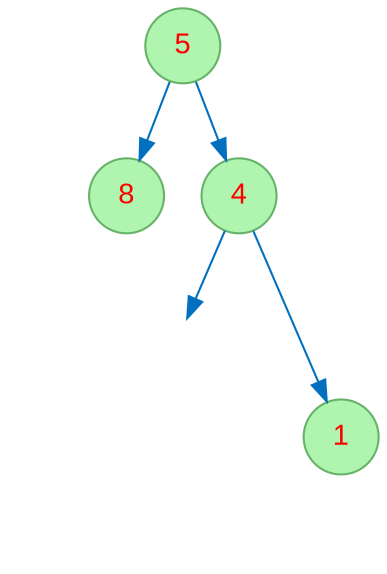 digraph "tree2" {
node [fontname="Arial", fontcolor=red, shape=circle, style=filled, color="#66B268", fillcolor="#AFF4AF" ];
edge [color = "#0070BF"];
960604060 [label="5"];
960604060 -> 1349393271;
1349393271 [label="8"];
960604060 -> 1338668845;
1338668845 [label="4"];
l1338668845 [style=invis];
1338668845 -> l1338668845;
1338668845 -> 159413332;
159413332 [label="1"];
}
